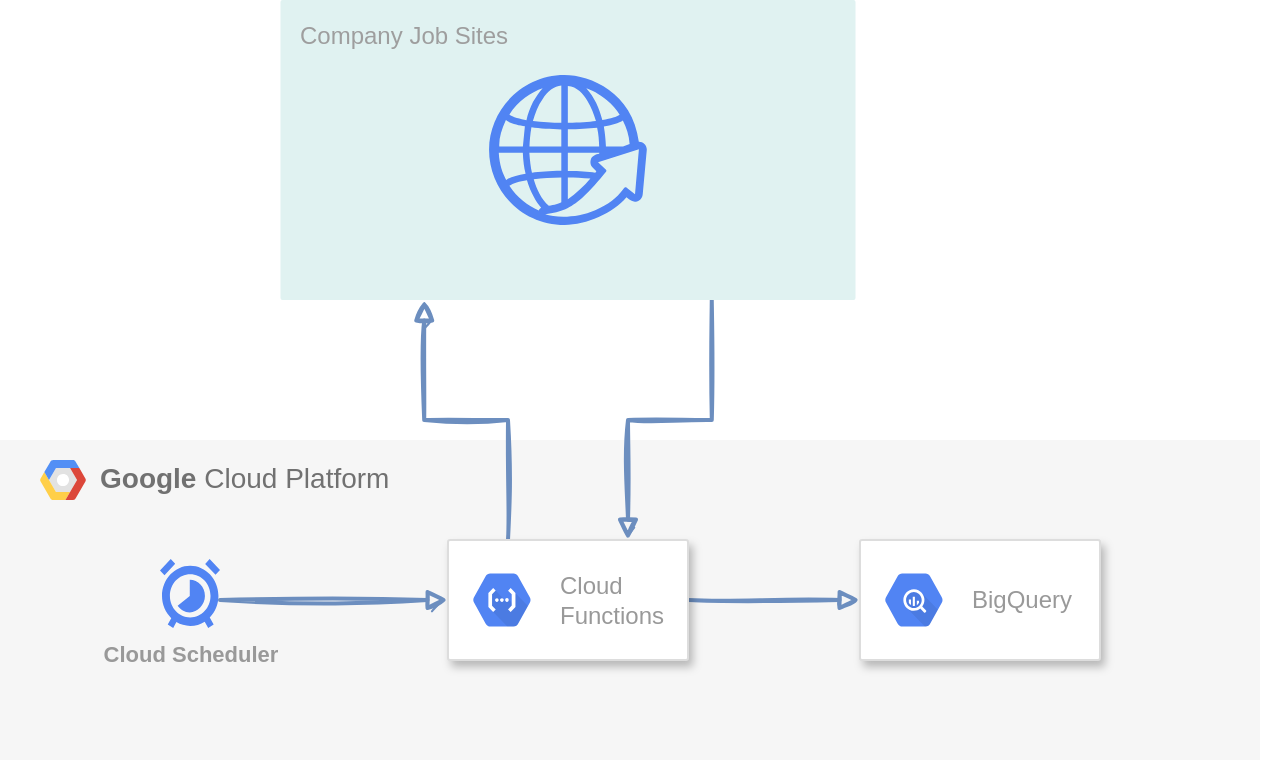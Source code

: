 <mxfile version="14.7.6" type="device"><diagram id="r_v1p28yOx_sibne_Qz2" name="Page-1"><mxGraphModel dx="946" dy="529" grid="1" gridSize="10" guides="1" tooltips="1" connect="1" arrows="1" fold="1" page="1" pageScale="1" pageWidth="827" pageHeight="1169" math="0" shadow="0"><root><mxCell id="0"/><mxCell id="1" parent="0"/><mxCell id="ZzuDfhW7UJAN7K0YDZez-3" value="&lt;b&gt;Google &lt;/b&gt;Cloud Platform" style="fillColor=#F6F6F6;strokeColor=none;shadow=0;gradientColor=none;fontSize=14;align=left;spacing=10;fontColor=#717171;9E9E9E;verticalAlign=top;spacingTop=-4;fontStyle=0;spacingLeft=40;html=1;" vertex="1" parent="1"><mxGeometry x="90" y="250" width="630" height="160" as="geometry"/></mxCell><mxCell id="ZzuDfhW7UJAN7K0YDZez-4" value="" style="shape=mxgraph.gcp2.google_cloud_platform;fillColor=#F6F6F6;strokeColor=none;shadow=0;gradientColor=none;" vertex="1" parent="ZzuDfhW7UJAN7K0YDZez-3"><mxGeometry width="23" height="20" relative="1" as="geometry"><mxPoint x="20" y="10" as="offset"/></mxGeometry></mxCell><mxCell id="ITBjCgZQ-aJmVZk1sgjC-3" value="Cloud Scheduler" style="html=1;fillColor=#5184F3;strokeColor=none;verticalAlign=top;labelPosition=center;verticalLabelPosition=bottom;align=center;fontSize=11;fontStyle=1;fontColor=#999999;shape=mxgraph.gcp2.cloud_scheduler" parent="1" vertex="1"><mxGeometry x="170" y="309.5" width="30" height="34.5" as="geometry"/></mxCell><mxCell id="ZzuDfhW7UJAN7K0YDZez-8" style="edgeStyle=orthogonalEdgeStyle;rounded=0;orthogonalLoop=1;jettySize=auto;html=1;exitX=1;exitY=0.5;exitDx=0;exitDy=0;entryX=0;entryY=0.5;entryDx=0;entryDy=0;endArrow=block;endFill=1;strokeWidth=2;fillColor=#dae8fc;strokeColor=#6c8ebf;sketch=1;" edge="1" parent="1" source="ITBjCgZQ-aJmVZk1sgjC-1" target="ZzuDfhW7UJAN7K0YDZez-6"><mxGeometry relative="1" as="geometry"/></mxCell><mxCell id="ZzuDfhW7UJAN7K0YDZez-11" style="edgeStyle=orthogonalEdgeStyle;rounded=0;sketch=1;orthogonalLoop=1;jettySize=auto;html=1;exitX=0.25;exitY=0;exitDx=0;exitDy=0;entryX=0.25;entryY=1;entryDx=0;entryDy=0;entryPerimeter=0;startArrow=none;startFill=0;endArrow=block;endFill=1;strokeWidth=2;fillColor=#dae8fc;strokeColor=#6c8ebf;" edge="1" parent="1" source="ITBjCgZQ-aJmVZk1sgjC-1" target="ZzuDfhW7UJAN7K0YDZez-9"><mxGeometry relative="1" as="geometry"/></mxCell><mxCell id="ITBjCgZQ-aJmVZk1sgjC-1" value="" style="strokeColor=#dddddd;shadow=1;strokeWidth=1;rounded=1;absoluteArcSize=1;arcSize=2;" parent="1" vertex="1"><mxGeometry x="314" y="300" width="120" height="60" as="geometry"/></mxCell><mxCell id="ITBjCgZQ-aJmVZk1sgjC-2" value="Cloud&#xA;Functions" style="dashed=0;connectable=0;html=1;fillColor=#5184F3;strokeColor=none;shape=mxgraph.gcp2.hexIcon;prIcon=cloud_functions;part=1;labelPosition=right;verticalLabelPosition=middle;align=left;verticalAlign=middle;spacingLeft=5;fontColor=#999999;fontSize=12;" parent="ITBjCgZQ-aJmVZk1sgjC-1" vertex="1"><mxGeometry y="0.5" width="44" height="39" relative="1" as="geometry"><mxPoint x="5" y="-19.5" as="offset"/></mxGeometry></mxCell><mxCell id="ZzuDfhW7UJAN7K0YDZez-5" style="edgeStyle=orthogonalEdgeStyle;rounded=0;orthogonalLoop=1;jettySize=auto;html=1;exitX=0;exitY=0.5;exitDx=0;exitDy=0;entryX=1;entryY=0.594;entryDx=0;entryDy=0;entryPerimeter=0;strokeWidth=2;endArrow=none;endFill=0;fillColor=#dae8fc;strokeColor=#6c8ebf;startArrow=block;startFill=1;sketch=1;" edge="1" parent="1" source="ITBjCgZQ-aJmVZk1sgjC-1" target="ITBjCgZQ-aJmVZk1sgjC-3"><mxGeometry relative="1" as="geometry"/></mxCell><mxCell id="ZzuDfhW7UJAN7K0YDZez-6" value="" style="strokeColor=#dddddd;shadow=1;strokeWidth=1;rounded=1;absoluteArcSize=1;arcSize=2;" vertex="1" parent="1"><mxGeometry x="520" y="300" width="120" height="60" as="geometry"/></mxCell><mxCell id="ZzuDfhW7UJAN7K0YDZez-7" value="BigQuery" style="dashed=0;connectable=0;html=1;fillColor=#5184F3;strokeColor=none;shape=mxgraph.gcp2.hexIcon;prIcon=bigquery;part=1;labelPosition=right;verticalLabelPosition=middle;align=left;verticalAlign=middle;spacingLeft=5;fontColor=#999999;fontSize=12;" vertex="1" parent="ZzuDfhW7UJAN7K0YDZez-6"><mxGeometry y="0.5" width="44" height="39" relative="1" as="geometry"><mxPoint x="5" y="-19.5" as="offset"/></mxGeometry></mxCell><mxCell id="ZzuDfhW7UJAN7K0YDZez-12" style="edgeStyle=orthogonalEdgeStyle;rounded=0;sketch=1;orthogonalLoop=1;jettySize=auto;html=1;exitX=0.75;exitY=1;exitDx=0;exitDy=0;exitPerimeter=0;entryX=0.75;entryY=0;entryDx=0;entryDy=0;startArrow=none;startFill=0;endArrow=block;endFill=1;strokeWidth=2;fillColor=#dae8fc;strokeColor=#6c8ebf;" edge="1" parent="1" source="ZzuDfhW7UJAN7K0YDZez-9" target="ITBjCgZQ-aJmVZk1sgjC-1"><mxGeometry relative="1" as="geometry"/></mxCell><mxCell id="ZzuDfhW7UJAN7K0YDZez-9" value="Company Job Sites" style="points=[[0,0,0],[0.25,0,0],[0.5,0,0],[0.75,0,0],[1,0,0],[1,0.25,0],[1,0.5,0],[1,0.75,0],[1,1,0],[0.75,1,0],[0.5,1,0],[0.25,1,0],[0,1,0],[0,0.75,0],[0,0.5,0],[0,0.25,0]];rounded=1;absoluteArcSize=1;arcSize=2;html=1;strokeColor=none;gradientColor=none;shadow=0;dashed=0;fontSize=12;fontColor=#9E9E9E;align=left;verticalAlign=top;spacing=10;spacingTop=-4;fillColor=#E0F2F1;" vertex="1" parent="1"><mxGeometry x="230.25" y="30" width="287.5" height="150" as="geometry"/></mxCell><mxCell id="ZzuDfhW7UJAN7K0YDZez-13" value="" style="html=1;aspect=fixed;strokeColor=none;shadow=0;align=center;verticalAlign=top;shape=mxgraph.gcp2.globe_world;fillColor=#5184f3;" vertex="1" parent="1"><mxGeometry x="334.53" y="67.5" width="78.94" height="75" as="geometry"/></mxCell></root></mxGraphModel></diagram></mxfile>